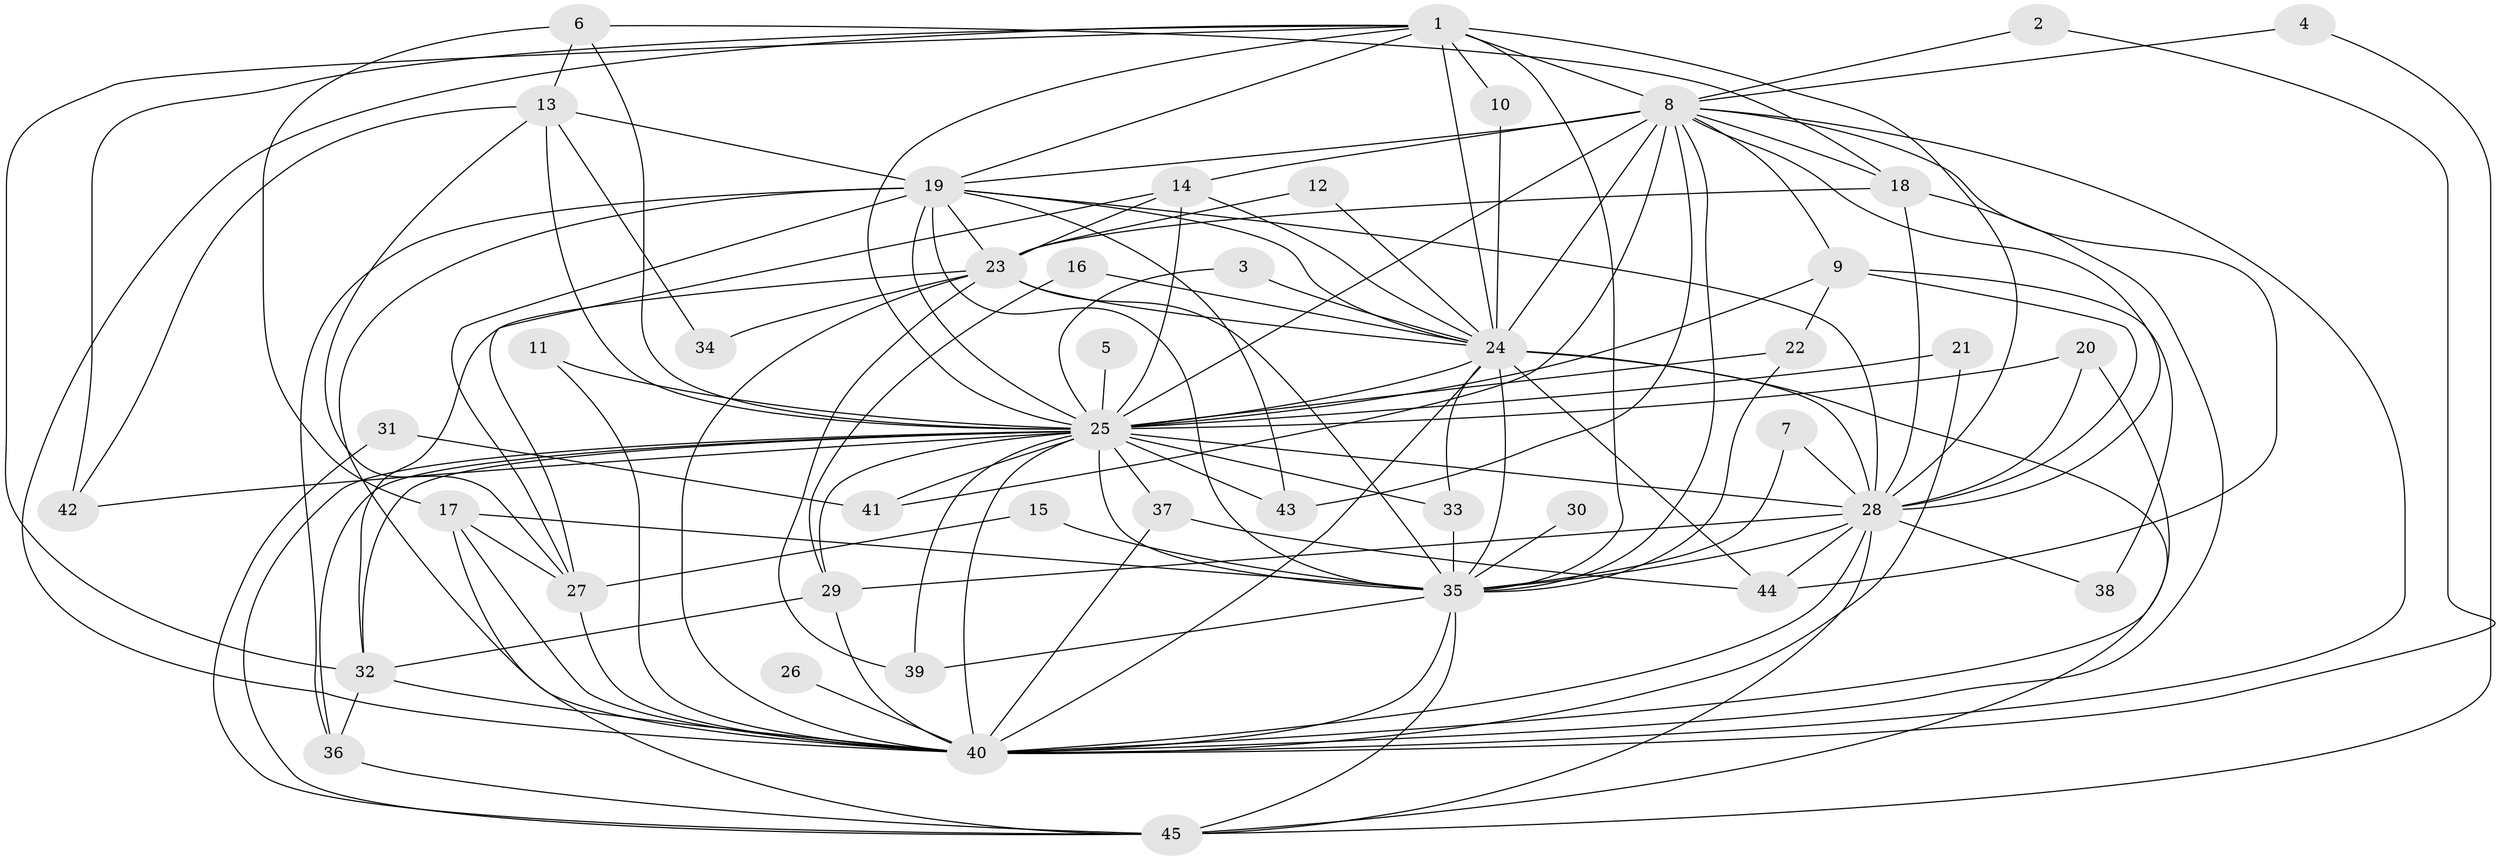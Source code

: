 // original degree distribution, {16: 0.02247191011235955, 19: 0.02247191011235955, 17: 0.02247191011235955, 18: 0.011235955056179775, 23: 0.011235955056179775, 15: 0.011235955056179775, 20: 0.011235955056179775, 2: 0.47191011235955055, 3: 0.25842696629213485, 8: 0.02247191011235955, 5: 0.0449438202247191, 4: 0.06741573033707865, 7: 0.011235955056179775, 6: 0.011235955056179775}
// Generated by graph-tools (version 1.1) at 2025/49/03/09/25 03:49:34]
// undirected, 45 vertices, 128 edges
graph export_dot {
graph [start="1"]
  node [color=gray90,style=filled];
  1;
  2;
  3;
  4;
  5;
  6;
  7;
  8;
  9;
  10;
  11;
  12;
  13;
  14;
  15;
  16;
  17;
  18;
  19;
  20;
  21;
  22;
  23;
  24;
  25;
  26;
  27;
  28;
  29;
  30;
  31;
  32;
  33;
  34;
  35;
  36;
  37;
  38;
  39;
  40;
  41;
  42;
  43;
  44;
  45;
  1 -- 8 [weight=2.0];
  1 -- 10 [weight=2.0];
  1 -- 19 [weight=1.0];
  1 -- 24 [weight=1.0];
  1 -- 25 [weight=3.0];
  1 -- 28 [weight=2.0];
  1 -- 32 [weight=1.0];
  1 -- 35 [weight=1.0];
  1 -- 40 [weight=1.0];
  1 -- 42 [weight=1.0];
  2 -- 8 [weight=1.0];
  2 -- 40 [weight=1.0];
  3 -- 24 [weight=1.0];
  3 -- 25 [weight=1.0];
  4 -- 8 [weight=1.0];
  4 -- 45 [weight=1.0];
  5 -- 25 [weight=1.0];
  6 -- 13 [weight=1.0];
  6 -- 17 [weight=1.0];
  6 -- 18 [weight=1.0];
  6 -- 25 [weight=1.0];
  7 -- 28 [weight=1.0];
  7 -- 35 [weight=1.0];
  8 -- 9 [weight=1.0];
  8 -- 14 [weight=1.0];
  8 -- 18 [weight=1.0];
  8 -- 19 [weight=1.0];
  8 -- 24 [weight=1.0];
  8 -- 25 [weight=3.0];
  8 -- 28 [weight=1.0];
  8 -- 35 [weight=1.0];
  8 -- 40 [weight=1.0];
  8 -- 41 [weight=1.0];
  8 -- 43 [weight=1.0];
  8 -- 44 [weight=1.0];
  9 -- 22 [weight=1.0];
  9 -- 25 [weight=1.0];
  9 -- 28 [weight=1.0];
  9 -- 38 [weight=1.0];
  10 -- 24 [weight=1.0];
  11 -- 25 [weight=1.0];
  11 -- 40 [weight=1.0];
  12 -- 23 [weight=1.0];
  12 -- 24 [weight=1.0];
  13 -- 19 [weight=1.0];
  13 -- 25 [weight=1.0];
  13 -- 27 [weight=1.0];
  13 -- 34 [weight=1.0];
  13 -- 42 [weight=1.0];
  14 -- 23 [weight=1.0];
  14 -- 24 [weight=1.0];
  14 -- 25 [weight=1.0];
  14 -- 27 [weight=1.0];
  15 -- 27 [weight=1.0];
  15 -- 35 [weight=1.0];
  16 -- 24 [weight=1.0];
  16 -- 29 [weight=1.0];
  17 -- 27 [weight=1.0];
  17 -- 35 [weight=1.0];
  17 -- 40 [weight=1.0];
  17 -- 45 [weight=1.0];
  18 -- 23 [weight=1.0];
  18 -- 28 [weight=1.0];
  18 -- 40 [weight=1.0];
  19 -- 23 [weight=2.0];
  19 -- 24 [weight=1.0];
  19 -- 25 [weight=3.0];
  19 -- 27 [weight=1.0];
  19 -- 28 [weight=1.0];
  19 -- 35 [weight=1.0];
  19 -- 36 [weight=1.0];
  19 -- 40 [weight=1.0];
  19 -- 43 [weight=1.0];
  20 -- 25 [weight=1.0];
  20 -- 28 [weight=1.0];
  20 -- 40 [weight=1.0];
  21 -- 25 [weight=1.0];
  21 -- 40 [weight=1.0];
  22 -- 25 [weight=1.0];
  22 -- 35 [weight=1.0];
  23 -- 24 [weight=1.0];
  23 -- 32 [weight=1.0];
  23 -- 34 [weight=1.0];
  23 -- 35 [weight=1.0];
  23 -- 39 [weight=1.0];
  23 -- 40 [weight=1.0];
  24 -- 25 [weight=3.0];
  24 -- 28 [weight=1.0];
  24 -- 33 [weight=1.0];
  24 -- 35 [weight=1.0];
  24 -- 40 [weight=1.0];
  24 -- 44 [weight=1.0];
  24 -- 45 [weight=1.0];
  25 -- 28 [weight=4.0];
  25 -- 29 [weight=1.0];
  25 -- 32 [weight=1.0];
  25 -- 33 [weight=1.0];
  25 -- 35 [weight=3.0];
  25 -- 36 [weight=1.0];
  25 -- 37 [weight=1.0];
  25 -- 39 [weight=1.0];
  25 -- 40 [weight=3.0];
  25 -- 41 [weight=2.0];
  25 -- 42 [weight=1.0];
  25 -- 43 [weight=1.0];
  25 -- 45 [weight=1.0];
  26 -- 40 [weight=1.0];
  27 -- 40 [weight=1.0];
  28 -- 29 [weight=1.0];
  28 -- 35 [weight=2.0];
  28 -- 38 [weight=1.0];
  28 -- 40 [weight=1.0];
  28 -- 44 [weight=1.0];
  28 -- 45 [weight=1.0];
  29 -- 32 [weight=1.0];
  29 -- 40 [weight=2.0];
  30 -- 35 [weight=1.0];
  31 -- 41 [weight=1.0];
  31 -- 45 [weight=1.0];
  32 -- 36 [weight=1.0];
  32 -- 40 [weight=1.0];
  33 -- 35 [weight=1.0];
  35 -- 39 [weight=1.0];
  35 -- 40 [weight=1.0];
  35 -- 45 [weight=1.0];
  36 -- 45 [weight=1.0];
  37 -- 40 [weight=1.0];
  37 -- 44 [weight=1.0];
}
